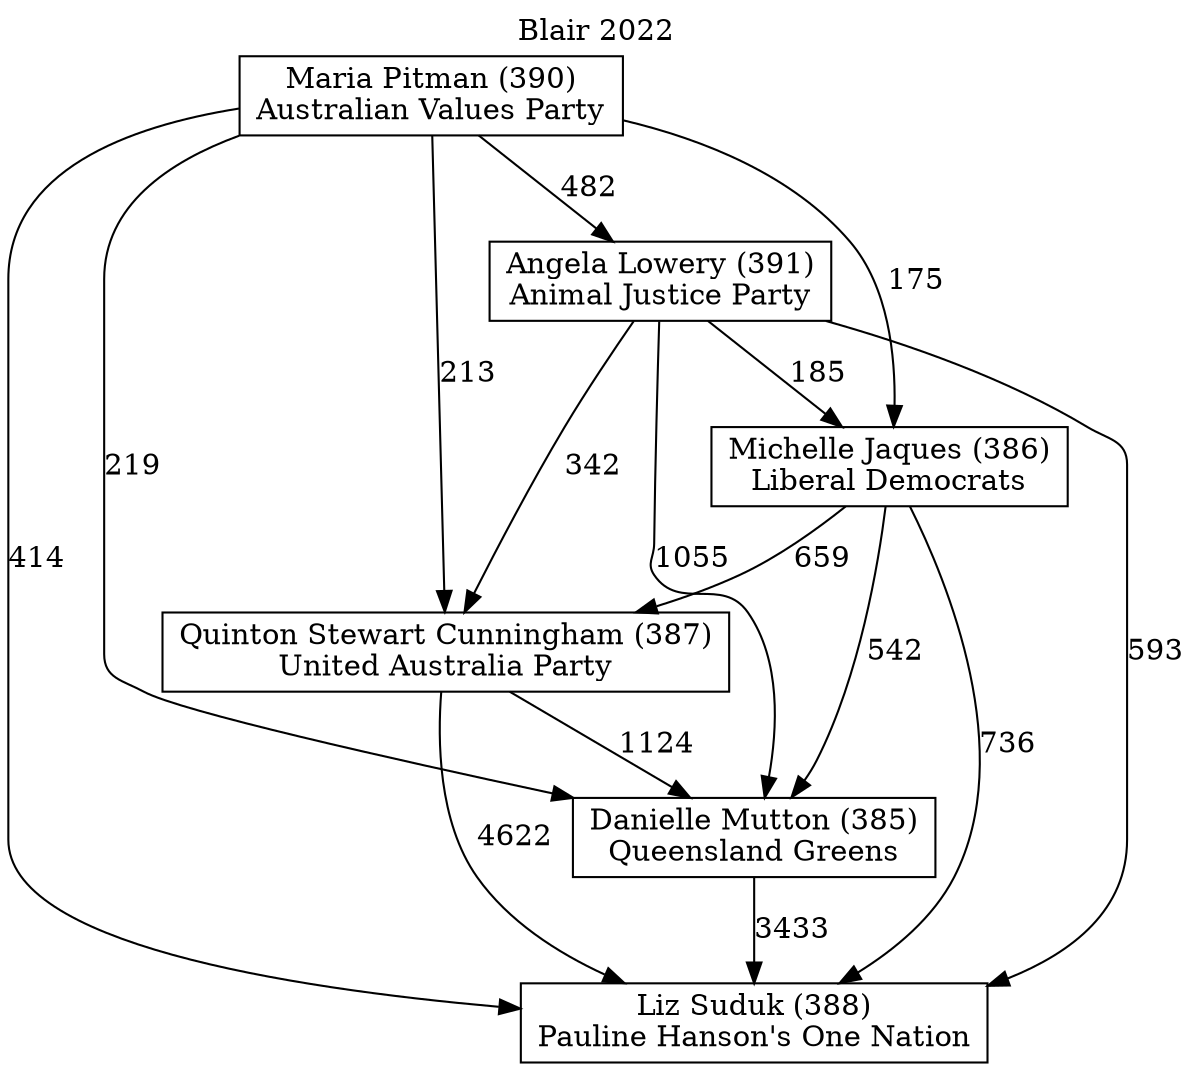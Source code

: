 // House preference flow
digraph "Liz Suduk (388)_Blair_2022" {
	graph [label="Blair 2022" labelloc=t mclimit=2]
	node [shape=box]
	"Liz Suduk (388)" [label="Liz Suduk (388)
Pauline Hanson's One Nation"]
	"Danielle Mutton (385)" [label="Danielle Mutton (385)
Queensland Greens"]
	"Quinton Stewart Cunningham (387)" [label="Quinton Stewart Cunningham (387)
United Australia Party"]
	"Michelle Jaques (386)" [label="Michelle Jaques (386)
Liberal Democrats"]
	"Angela Lowery (391)" [label="Angela Lowery (391)
Animal Justice Party"]
	"Maria Pitman (390)" [label="Maria Pitman (390)
Australian Values Party"]
	"Danielle Mutton (385)" -> "Liz Suduk (388)" [label=3433]
	"Quinton Stewart Cunningham (387)" -> "Danielle Mutton (385)" [label=1124]
	"Michelle Jaques (386)" -> "Quinton Stewart Cunningham (387)" [label=659]
	"Angela Lowery (391)" -> "Michelle Jaques (386)" [label=185]
	"Maria Pitman (390)" -> "Angela Lowery (391)" [label=482]
	"Quinton Stewart Cunningham (387)" -> "Liz Suduk (388)" [label=4622]
	"Michelle Jaques (386)" -> "Liz Suduk (388)" [label=736]
	"Angela Lowery (391)" -> "Liz Suduk (388)" [label=593]
	"Maria Pitman (390)" -> "Liz Suduk (388)" [label=414]
	"Maria Pitman (390)" -> "Michelle Jaques (386)" [label=175]
	"Angela Lowery (391)" -> "Quinton Stewart Cunningham (387)" [label=342]
	"Maria Pitman (390)" -> "Quinton Stewart Cunningham (387)" [label=213]
	"Michelle Jaques (386)" -> "Danielle Mutton (385)" [label=542]
	"Angela Lowery (391)" -> "Danielle Mutton (385)" [label=1055]
	"Maria Pitman (390)" -> "Danielle Mutton (385)" [label=219]
}
